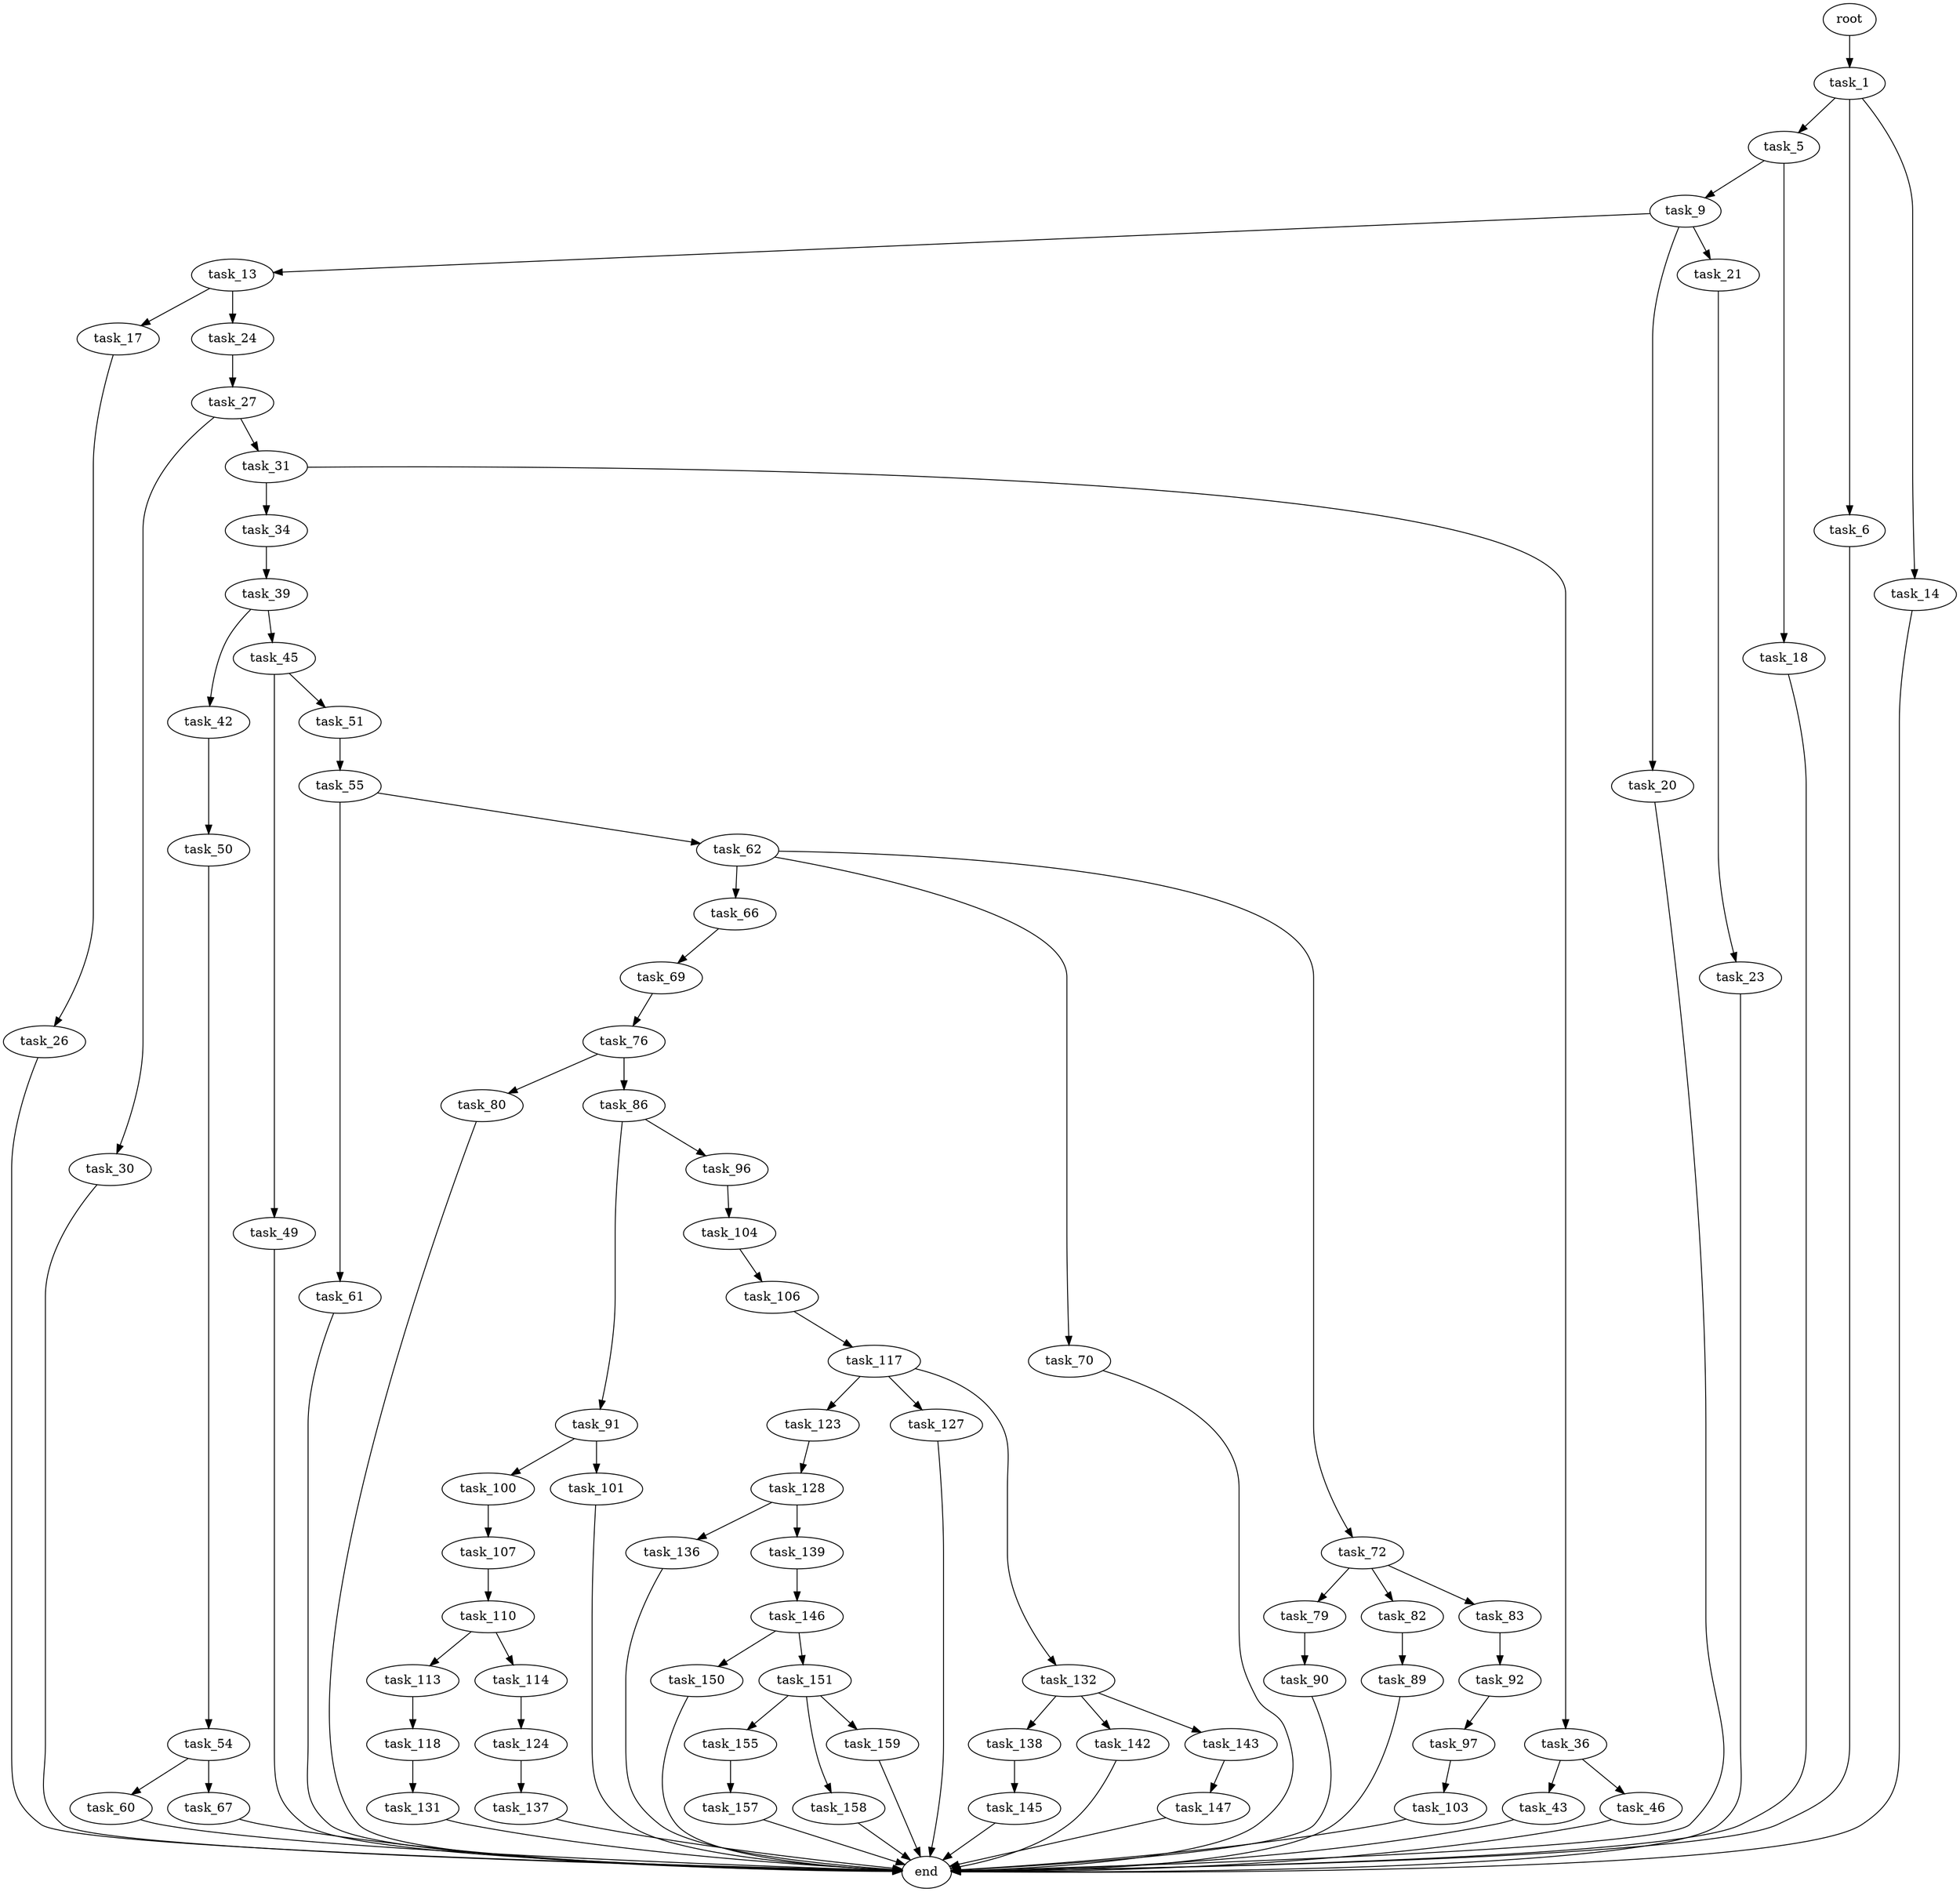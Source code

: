 digraph G {
  root [size="0.000000"];
  task_1 [size="2094627696.000000"];
  task_5 [size="4209426212.000000"];
  task_6 [size="782757789696.000000"];
  task_14 [size="1073741824000.000000"];
  task_9 [size="13016717324.000000"];
  task_18 [size="782757789696.000000"];
  end [size="0.000000"];
  task_13 [size="10954301615.000000"];
  task_20 [size="11975290875.000000"];
  task_21 [size="77901668170.000000"];
  task_17 [size="1073741824000.000000"];
  task_24 [size="549755813888.000000"];
  task_26 [size="14224096162.000000"];
  task_23 [size="1443579660.000000"];
  task_27 [size="231928233984.000000"];
  task_30 [size="134217728000.000000"];
  task_31 [size="6747260580.000000"];
  task_34 [size="36087785046.000000"];
  task_36 [size="1331539193.000000"];
  task_39 [size="13072405597.000000"];
  task_43 [size="368293445632.000000"];
  task_46 [size="71198496456.000000"];
  task_42 [size="231928233984.000000"];
  task_45 [size="231732183400.000000"];
  task_50 [size="5299653211.000000"];
  task_49 [size="134217728000.000000"];
  task_51 [size="2186021470.000000"];
  task_54 [size="3539740642.000000"];
  task_55 [size="176682674724.000000"];
  task_60 [size="205286643945.000000"];
  task_67 [size="12916494477.000000"];
  task_61 [size="28991029248.000000"];
  task_62 [size="112341575668.000000"];
  task_66 [size="103088318602.000000"];
  task_70 [size="15697080788.000000"];
  task_72 [size="16080286314.000000"];
  task_69 [size="9810382227.000000"];
  task_76 [size="1073741824000.000000"];
  task_79 [size="1073741824000.000000"];
  task_82 [size="1273607166052.000000"];
  task_83 [size="11731710677.000000"];
  task_80 [size="231928233984.000000"];
  task_86 [size="28991029248.000000"];
  task_90 [size="33413198873.000000"];
  task_89 [size="23249171586.000000"];
  task_92 [size="3124715551.000000"];
  task_91 [size="8589934592.000000"];
  task_96 [size="401280118673.000000"];
  task_100 [size="68719476736.000000"];
  task_101 [size="1073741824000.000000"];
  task_97 [size="18606793623.000000"];
  task_104 [size="4767782402.000000"];
  task_103 [size="27524795680.000000"];
  task_107 [size="394600837474.000000"];
  task_106 [size="1323488453840.000000"];
  task_117 [size="28991029248.000000"];
  task_110 [size="1073741824000.000000"];
  task_113 [size="28047285006.000000"];
  task_114 [size="549755813888.000000"];
  task_118 [size="231928233984.000000"];
  task_124 [size="549755813888.000000"];
  task_123 [size="15409093930.000000"];
  task_127 [size="31700077658.000000"];
  task_132 [size="39007291234.000000"];
  task_131 [size="8589934592.000000"];
  task_128 [size="368293445632.000000"];
  task_137 [size="38157230535.000000"];
  task_136 [size="419144109.000000"];
  task_139 [size="368293445632.000000"];
  task_138 [size="36701353776.000000"];
  task_142 [size="183154826140.000000"];
  task_143 [size="6050384111.000000"];
  task_145 [size="448224521762.000000"];
  task_146 [size="68719476736.000000"];
  task_147 [size="782757789696.000000"];
  task_150 [size="51627992769.000000"];
  task_151 [size="8589934592.000000"];
  task_155 [size="5606009400.000000"];
  task_158 [size="52523019288.000000"];
  task_159 [size="106563737616.000000"];
  task_157 [size="12158594158.000000"];

  root -> task_1 [size="1.000000"];
  task_1 -> task_5 [size="75497472.000000"];
  task_1 -> task_6 [size="75497472.000000"];
  task_1 -> task_14 [size="75497472.000000"];
  task_5 -> task_9 [size="75497472.000000"];
  task_5 -> task_18 [size="75497472.000000"];
  task_6 -> end [size="1.000000"];
  task_14 -> end [size="1.000000"];
  task_9 -> task_13 [size="209715200.000000"];
  task_9 -> task_20 [size="209715200.000000"];
  task_9 -> task_21 [size="209715200.000000"];
  task_18 -> end [size="1.000000"];
  task_13 -> task_17 [size="301989888.000000"];
  task_13 -> task_24 [size="301989888.000000"];
  task_20 -> end [size="1.000000"];
  task_21 -> task_23 [size="301989888.000000"];
  task_17 -> task_26 [size="838860800.000000"];
  task_24 -> task_27 [size="536870912.000000"];
  task_26 -> end [size="1.000000"];
  task_23 -> end [size="1.000000"];
  task_27 -> task_30 [size="301989888.000000"];
  task_27 -> task_31 [size="301989888.000000"];
  task_30 -> end [size="1.000000"];
  task_31 -> task_34 [size="536870912.000000"];
  task_31 -> task_36 [size="536870912.000000"];
  task_34 -> task_39 [size="33554432.000000"];
  task_36 -> task_43 [size="33554432.000000"];
  task_36 -> task_46 [size="33554432.000000"];
  task_39 -> task_42 [size="301989888.000000"];
  task_39 -> task_45 [size="301989888.000000"];
  task_43 -> end [size="1.000000"];
  task_46 -> end [size="1.000000"];
  task_42 -> task_50 [size="301989888.000000"];
  task_45 -> task_49 [size="209715200.000000"];
  task_45 -> task_51 [size="209715200.000000"];
  task_50 -> task_54 [size="209715200.000000"];
  task_49 -> end [size="1.000000"];
  task_51 -> task_55 [size="209715200.000000"];
  task_54 -> task_60 [size="134217728.000000"];
  task_54 -> task_67 [size="134217728.000000"];
  task_55 -> task_61 [size="134217728.000000"];
  task_55 -> task_62 [size="134217728.000000"];
  task_60 -> end [size="1.000000"];
  task_67 -> end [size="1.000000"];
  task_61 -> end [size="1.000000"];
  task_62 -> task_66 [size="301989888.000000"];
  task_62 -> task_70 [size="301989888.000000"];
  task_62 -> task_72 [size="301989888.000000"];
  task_66 -> task_69 [size="209715200.000000"];
  task_70 -> end [size="1.000000"];
  task_72 -> task_79 [size="301989888.000000"];
  task_72 -> task_82 [size="301989888.000000"];
  task_72 -> task_83 [size="301989888.000000"];
  task_69 -> task_76 [size="209715200.000000"];
  task_76 -> task_80 [size="838860800.000000"];
  task_76 -> task_86 [size="838860800.000000"];
  task_79 -> task_90 [size="838860800.000000"];
  task_82 -> task_89 [size="838860800.000000"];
  task_83 -> task_92 [size="209715200.000000"];
  task_80 -> end [size="1.000000"];
  task_86 -> task_91 [size="75497472.000000"];
  task_86 -> task_96 [size="75497472.000000"];
  task_90 -> end [size="1.000000"];
  task_89 -> end [size="1.000000"];
  task_92 -> task_97 [size="75497472.000000"];
  task_91 -> task_100 [size="33554432.000000"];
  task_91 -> task_101 [size="33554432.000000"];
  task_96 -> task_104 [size="301989888.000000"];
  task_100 -> task_107 [size="134217728.000000"];
  task_101 -> end [size="1.000000"];
  task_97 -> task_103 [size="411041792.000000"];
  task_104 -> task_106 [size="134217728.000000"];
  task_103 -> end [size="1.000000"];
  task_107 -> task_110 [size="301989888.000000"];
  task_106 -> task_117 [size="838860800.000000"];
  task_117 -> task_123 [size="75497472.000000"];
  task_117 -> task_127 [size="75497472.000000"];
  task_117 -> task_132 [size="75497472.000000"];
  task_110 -> task_113 [size="838860800.000000"];
  task_110 -> task_114 [size="838860800.000000"];
  task_113 -> task_118 [size="838860800.000000"];
  task_114 -> task_124 [size="536870912.000000"];
  task_118 -> task_131 [size="301989888.000000"];
  task_124 -> task_137 [size="536870912.000000"];
  task_123 -> task_128 [size="301989888.000000"];
  task_127 -> end [size="1.000000"];
  task_132 -> task_138 [size="679477248.000000"];
  task_132 -> task_142 [size="679477248.000000"];
  task_132 -> task_143 [size="679477248.000000"];
  task_131 -> end [size="1.000000"];
  task_128 -> task_136 [size="411041792.000000"];
  task_128 -> task_139 [size="411041792.000000"];
  task_137 -> end [size="1.000000"];
  task_136 -> end [size="1.000000"];
  task_139 -> task_146 [size="411041792.000000"];
  task_138 -> task_145 [size="134217728.000000"];
  task_142 -> end [size="1.000000"];
  task_143 -> task_147 [size="411041792.000000"];
  task_145 -> end [size="1.000000"];
  task_146 -> task_150 [size="134217728.000000"];
  task_146 -> task_151 [size="134217728.000000"];
  task_147 -> end [size="1.000000"];
  task_150 -> end [size="1.000000"];
  task_151 -> task_155 [size="33554432.000000"];
  task_151 -> task_158 [size="33554432.000000"];
  task_151 -> task_159 [size="33554432.000000"];
  task_155 -> task_157 [size="134217728.000000"];
  task_158 -> end [size="1.000000"];
  task_159 -> end [size="1.000000"];
  task_157 -> end [size="1.000000"];
}
